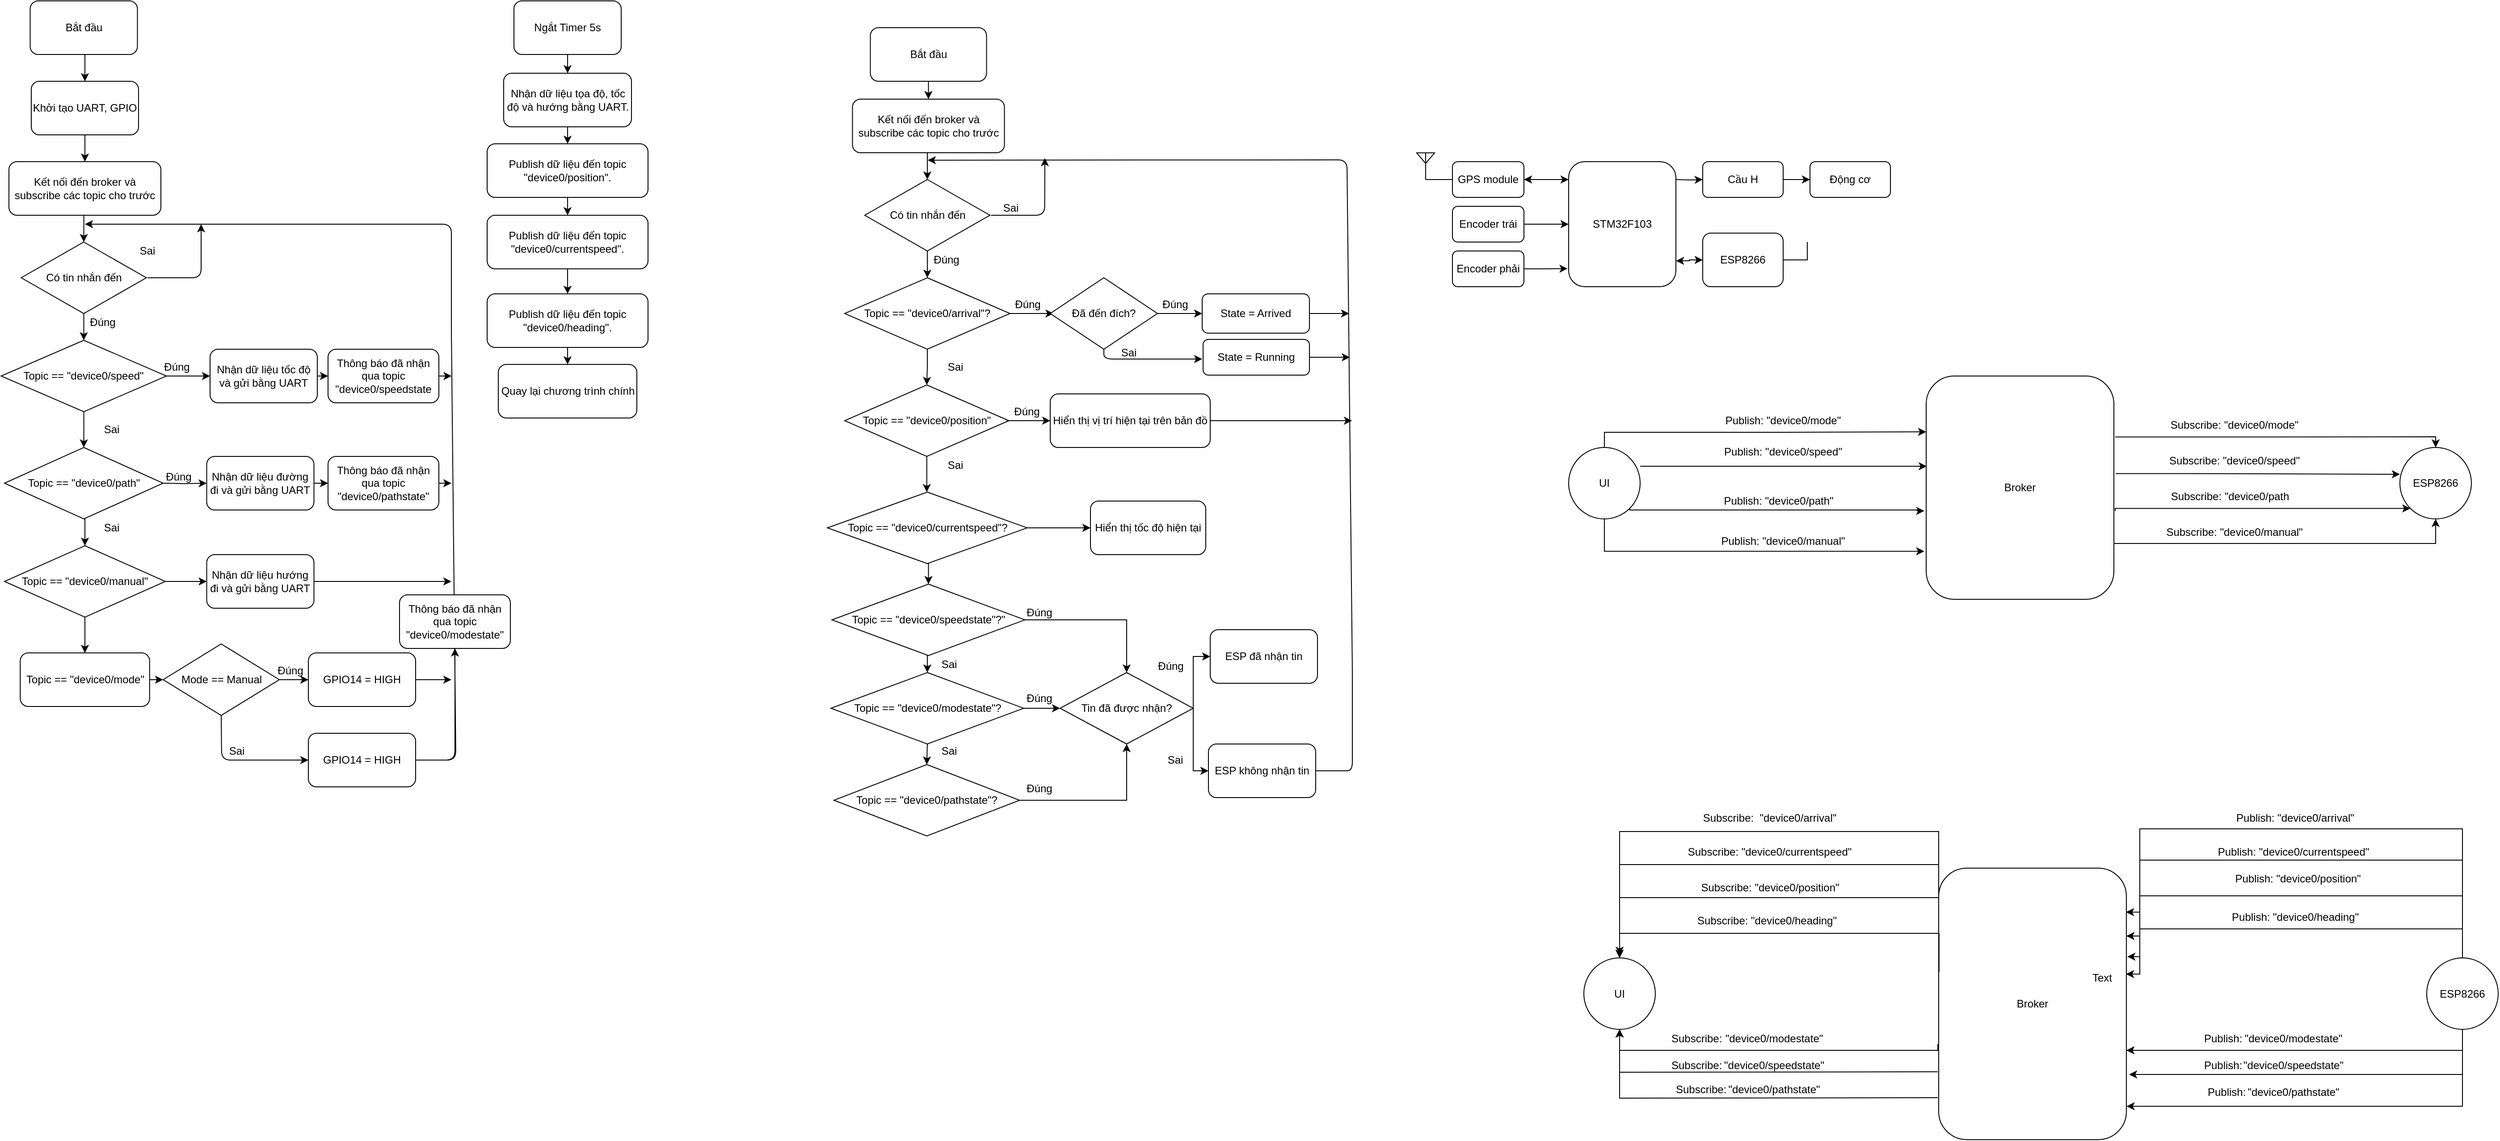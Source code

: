 <mxfile version="15.4.3" type="github">
  <diagram id="Sajdvg08WPrmbEKcwYS1" name="Page-1">
    <mxGraphModel dx="831" dy="457" grid="0" gridSize="10" guides="1" tooltips="1" connect="1" arrows="1" fold="1" page="1" pageScale="1" pageWidth="3300" pageHeight="4681" math="0" shadow="0">
      <root>
        <mxCell id="0" />
        <mxCell id="1" parent="0" />
        <mxCell id="rjviYHl-hmXQyp39427c-16" style="edgeStyle=orthogonalEdgeStyle;rounded=0;orthogonalLoop=1;jettySize=auto;html=1;exitX=0.5;exitY=1;exitDx=0;exitDy=0;entryX=0.5;entryY=0;entryDx=0;entryDy=0;" parent="1" source="rjviYHl-hmXQyp39427c-1" target="rjviYHl-hmXQyp39427c-3" edge="1">
          <mxGeometry relative="1" as="geometry" />
        </mxCell>
        <mxCell id="rjviYHl-hmXQyp39427c-1" value="Bắt đầu" style="rounded=1;whiteSpace=wrap;html=1;" parent="1" vertex="1">
          <mxGeometry x="88.75" y="120" width="120" height="60" as="geometry" />
        </mxCell>
        <mxCell id="rjviYHl-hmXQyp39427c-18" style="edgeStyle=orthogonalEdgeStyle;rounded=0;orthogonalLoop=1;jettySize=auto;html=1;exitX=0.5;exitY=1;exitDx=0;exitDy=0;entryX=0.5;entryY=0;entryDx=0;entryDy=0;" parent="1" source="rjviYHl-hmXQyp39427c-2" target="rjviYHl-hmXQyp39427c-5" edge="1">
          <mxGeometry relative="1" as="geometry" />
        </mxCell>
        <mxCell id="rjviYHl-hmXQyp39427c-2" value="Kết nối đến broker và subscribe các topic cho trước" style="rounded=1;whiteSpace=wrap;html=1;" parent="1" vertex="1">
          <mxGeometry x="65" y="300" width="170" height="60" as="geometry" />
        </mxCell>
        <mxCell id="rjviYHl-hmXQyp39427c-17" style="edgeStyle=orthogonalEdgeStyle;rounded=0;orthogonalLoop=1;jettySize=auto;html=1;exitX=0.5;exitY=1;exitDx=0;exitDy=0;entryX=0.5;entryY=0;entryDx=0;entryDy=0;" parent="1" source="rjviYHl-hmXQyp39427c-3" target="rjviYHl-hmXQyp39427c-2" edge="1">
          <mxGeometry relative="1" as="geometry" />
        </mxCell>
        <mxCell id="rjviYHl-hmXQyp39427c-3" value="Khởi tạo UART, GPIO" style="rounded=1;whiteSpace=wrap;html=1;" parent="1" vertex="1">
          <mxGeometry x="90" y="210" width="120" height="60" as="geometry" />
        </mxCell>
        <mxCell id="rjviYHl-hmXQyp39427c-30" style="edgeStyle=orthogonalEdgeStyle;rounded=0;orthogonalLoop=1;jettySize=auto;html=1;exitX=0.5;exitY=1;exitDx=0;exitDy=0;entryX=0.5;entryY=0;entryDx=0;entryDy=0;" parent="1" source="rjviYHl-hmXQyp39427c-5" target="rjviYHl-hmXQyp39427c-11" edge="1">
          <mxGeometry relative="1" as="geometry" />
        </mxCell>
        <mxCell id="rjviYHl-hmXQyp39427c-5" value="Có tin nhắn đến" style="rhombus;whiteSpace=wrap;html=1;" parent="1" vertex="1">
          <mxGeometry x="78.75" y="390" width="140" height="80" as="geometry" />
        </mxCell>
        <mxCell id="rjviYHl-hmXQyp39427c-47" style="edgeStyle=orthogonalEdgeStyle;rounded=0;orthogonalLoop=1;jettySize=auto;html=1;exitX=0.5;exitY=1;exitDx=0;exitDy=0;entryX=0.5;entryY=0;entryDx=0;entryDy=0;" parent="1" source="rjviYHl-hmXQyp39427c-7" target="rjviYHl-hmXQyp39427c-46" edge="1">
          <mxGeometry relative="1" as="geometry" />
        </mxCell>
        <mxCell id="rjviYHl-hmXQyp39427c-7" value="Topic == &quot;device0/path&quot;" style="rhombus;whiteSpace=wrap;html=1;" parent="1" vertex="1">
          <mxGeometry x="60" y="620" width="177.5" height="80" as="geometry" />
        </mxCell>
        <mxCell id="rjviYHl-hmXQyp39427c-15" style="edgeStyle=orthogonalEdgeStyle;rounded=0;orthogonalLoop=1;jettySize=auto;html=1;exitX=0.5;exitY=1;exitDx=0;exitDy=0;entryX=0.5;entryY=0;entryDx=0;entryDy=0;" parent="1" source="rjviYHl-hmXQyp39427c-11" target="rjviYHl-hmXQyp39427c-7" edge="1">
          <mxGeometry relative="1" as="geometry" />
        </mxCell>
        <mxCell id="rjviYHl-hmXQyp39427c-33" style="edgeStyle=orthogonalEdgeStyle;rounded=0;orthogonalLoop=1;jettySize=auto;html=1;exitX=1;exitY=0.5;exitDx=0;exitDy=0;entryX=0;entryY=0.5;entryDx=0;entryDy=0;" parent="1" source="rjviYHl-hmXQyp39427c-11" target="rjviYHl-hmXQyp39427c-28" edge="1">
          <mxGeometry relative="1" as="geometry" />
        </mxCell>
        <mxCell id="rjviYHl-hmXQyp39427c-11" value="Topic == &quot;device0/speed&quot;" style="rhombus;whiteSpace=wrap;html=1;" parent="1" vertex="1">
          <mxGeometry x="56.25" y="500" width="185" height="80" as="geometry" />
        </mxCell>
        <mxCell id="rjviYHl-hmXQyp39427c-22" value="Đúng" style="text;html=1;strokeColor=none;fillColor=none;align=center;verticalAlign=middle;whiteSpace=wrap;rounded=0;" parent="1" vertex="1">
          <mxGeometry x="150" y="470" width="40" height="20" as="geometry" />
        </mxCell>
        <mxCell id="rjviYHl-hmXQyp39427c-23" value="Sai" style="text;html=1;strokeColor=none;fillColor=none;align=center;verticalAlign=middle;whiteSpace=wrap;rounded=0;" parent="1" vertex="1">
          <mxGeometry x="160" y="700" width="40" height="20" as="geometry" />
        </mxCell>
        <mxCell id="rjviYHl-hmXQyp39427c-24" value="Sai" style="text;html=1;strokeColor=none;fillColor=none;align=center;verticalAlign=middle;whiteSpace=wrap;rounded=0;" parent="1" vertex="1">
          <mxGeometry x="160" y="590" width="40" height="20" as="geometry" />
        </mxCell>
        <mxCell id="rjviYHl-hmXQyp39427c-27" value="Sai" style="text;html=1;strokeColor=none;fillColor=none;align=center;verticalAlign=middle;whiteSpace=wrap;rounded=0;" parent="1" vertex="1">
          <mxGeometry x="200" y="390" width="40" height="20" as="geometry" />
        </mxCell>
        <mxCell id="_Cis2M8GKppwRGDB1JPg-134" style="edgeStyle=orthogonalEdgeStyle;rounded=0;orthogonalLoop=1;jettySize=auto;html=1;exitX=1;exitY=0.5;exitDx=0;exitDy=0;" edge="1" parent="1" source="rjviYHl-hmXQyp39427c-28" target="_Cis2M8GKppwRGDB1JPg-132">
          <mxGeometry relative="1" as="geometry" />
        </mxCell>
        <mxCell id="rjviYHl-hmXQyp39427c-28" value="Nhận dữ liệu tốc độ và gửi bằng UART" style="rounded=1;whiteSpace=wrap;html=1;" parent="1" vertex="1">
          <mxGeometry x="290" y="510" width="120" height="60" as="geometry" />
        </mxCell>
        <mxCell id="rjviYHl-hmXQyp39427c-35" style="edgeStyle=orthogonalEdgeStyle;rounded=0;orthogonalLoop=1;jettySize=auto;html=1;exitX=1;exitY=0.5;exitDx=0;exitDy=0;entryX=0;entryY=0.5;entryDx=0;entryDy=0;" parent="1" target="rjviYHl-hmXQyp39427c-36" edge="1">
          <mxGeometry relative="1" as="geometry">
            <mxPoint x="237.5" y="660" as="sourcePoint" />
          </mxGeometry>
        </mxCell>
        <mxCell id="rjviYHl-hmXQyp39427c-45" style="edgeStyle=orthogonalEdgeStyle;rounded=0;orthogonalLoop=1;jettySize=auto;html=1;exitX=1;exitY=0.5;exitDx=0;exitDy=0;" parent="1" source="rjviYHl-hmXQyp39427c-36" edge="1">
          <mxGeometry relative="1" as="geometry">
            <mxPoint x="560" y="660" as="targetPoint" />
          </mxGeometry>
        </mxCell>
        <mxCell id="_Cis2M8GKppwRGDB1JPg-138" value="" style="edgeStyle=orthogonalEdgeStyle;rounded=0;orthogonalLoop=1;jettySize=auto;html=1;" edge="1" parent="1" source="rjviYHl-hmXQyp39427c-36" target="_Cis2M8GKppwRGDB1JPg-136">
          <mxGeometry relative="1" as="geometry" />
        </mxCell>
        <mxCell id="rjviYHl-hmXQyp39427c-36" value="Nhận dữ liệu đường đi và gửi bằng UART" style="rounded=1;whiteSpace=wrap;html=1;" parent="1" vertex="1">
          <mxGeometry x="286.25" y="630" width="120" height="60" as="geometry" />
        </mxCell>
        <mxCell id="rjviYHl-hmXQyp39427c-52" style="edgeStyle=orthogonalEdgeStyle;rounded=0;orthogonalLoop=1;jettySize=auto;html=1;exitX=1;exitY=0.5;exitDx=0;exitDy=0;entryX=0;entryY=0.5;entryDx=0;entryDy=0;" parent="1" source="rjviYHl-hmXQyp39427c-46" target="rjviYHl-hmXQyp39427c-51" edge="1">
          <mxGeometry relative="1" as="geometry" />
        </mxCell>
        <mxCell id="rjviYHl-hmXQyp39427c-55" style="edgeStyle=orthogonalEdgeStyle;rounded=0;orthogonalLoop=1;jettySize=auto;html=1;exitX=0.5;exitY=1;exitDx=0;exitDy=0;entryX=0.5;entryY=0;entryDx=0;entryDy=0;" parent="1" source="rjviYHl-hmXQyp39427c-46" target="rjviYHl-hmXQyp39427c-54" edge="1">
          <mxGeometry relative="1" as="geometry" />
        </mxCell>
        <mxCell id="rjviYHl-hmXQyp39427c-46" value="&lt;span style=&quot;font-family: &amp;#34;helvetica&amp;#34;&quot;&gt;Topic == &quot;device0/manual&quot;&lt;/span&gt;" style="rhombus;whiteSpace=wrap;html=1;" parent="1" vertex="1">
          <mxGeometry x="60" y="730" width="180" height="80" as="geometry" />
        </mxCell>
        <mxCell id="rjviYHl-hmXQyp39427c-53" style="edgeStyle=orthogonalEdgeStyle;rounded=0;orthogonalLoop=1;jettySize=auto;html=1;exitX=1;exitY=0.5;exitDx=0;exitDy=0;" parent="1" source="rjviYHl-hmXQyp39427c-51" edge="1">
          <mxGeometry relative="1" as="geometry">
            <mxPoint x="560" y="770" as="targetPoint" />
          </mxGeometry>
        </mxCell>
        <mxCell id="rjviYHl-hmXQyp39427c-51" value="Nhận dữ liệu hướng đi và gửi bằng UART" style="rounded=1;whiteSpace=wrap;html=1;" parent="1" vertex="1">
          <mxGeometry x="286.25" y="740" width="120" height="60" as="geometry" />
        </mxCell>
        <mxCell id="rjviYHl-hmXQyp39427c-57" style="edgeStyle=orthogonalEdgeStyle;rounded=0;orthogonalLoop=1;jettySize=auto;html=1;exitX=1;exitY=0.5;exitDx=0;exitDy=0;entryX=0;entryY=0.5;entryDx=0;entryDy=0;" parent="1" source="rjviYHl-hmXQyp39427c-54" target="rjviYHl-hmXQyp39427c-56" edge="1">
          <mxGeometry relative="1" as="geometry" />
        </mxCell>
        <mxCell id="rjviYHl-hmXQyp39427c-54" value="Topic == &quot;device0/mode&quot;" style="rounded=1;whiteSpace=wrap;html=1;" parent="1" vertex="1">
          <mxGeometry x="77.63" y="850" width="144.75" height="60" as="geometry" />
        </mxCell>
        <mxCell id="rjviYHl-hmXQyp39427c-60" style="edgeStyle=orthogonalEdgeStyle;rounded=0;orthogonalLoop=1;jettySize=auto;html=1;exitX=1;exitY=0.5;exitDx=0;exitDy=0;entryX=0;entryY=0.5;entryDx=0;entryDy=0;" parent="1" source="rjviYHl-hmXQyp39427c-56" target="rjviYHl-hmXQyp39427c-58" edge="1">
          <mxGeometry relative="1" as="geometry" />
        </mxCell>
        <mxCell id="rjviYHl-hmXQyp39427c-56" value="Mode == Manual" style="rhombus;whiteSpace=wrap;html=1;" parent="1" vertex="1">
          <mxGeometry x="237.5" y="840" width="130" height="80" as="geometry" />
        </mxCell>
        <mxCell id="rjviYHl-hmXQyp39427c-58" value="GPIO14 = HIGH" style="rounded=1;whiteSpace=wrap;html=1;" parent="1" vertex="1">
          <mxGeometry x="400" y="850" width="120" height="60" as="geometry" />
        </mxCell>
        <mxCell id="rjviYHl-hmXQyp39427c-59" value="GPIO14 = HIGH" style="rounded=1;whiteSpace=wrap;html=1;" parent="1" vertex="1">
          <mxGeometry x="400" y="940" width="120" height="60" as="geometry" />
        </mxCell>
        <mxCell id="rjviYHl-hmXQyp39427c-62" value="" style="endArrow=classic;html=1;exitX=0.5;exitY=1;exitDx=0;exitDy=0;entryX=0;entryY=0.5;entryDx=0;entryDy=0;" parent="1" source="rjviYHl-hmXQyp39427c-56" target="rjviYHl-hmXQyp39427c-59" edge="1">
          <mxGeometry width="50" height="50" relative="1" as="geometry">
            <mxPoint x="390" y="950" as="sourcePoint" />
            <mxPoint x="450" y="740" as="targetPoint" />
            <Array as="points">
              <mxPoint x="303" y="970" />
            </Array>
          </mxGeometry>
        </mxCell>
        <mxCell id="rjviYHl-hmXQyp39427c-64" value="" style="endArrow=classic;html=1;exitX=1;exitY=0.5;exitDx=0;exitDy=0;" parent="1" source="rjviYHl-hmXQyp39427c-59" edge="1">
          <mxGeometry width="50" height="50" relative="1" as="geometry">
            <mxPoint x="460" y="680" as="sourcePoint" />
            <mxPoint x="150" y="370" as="targetPoint" />
            <Array as="points">
              <mxPoint x="565" y="970" />
              <mxPoint x="560" y="490" />
              <mxPoint x="560" y="450" />
              <mxPoint x="560" y="370" />
              <mxPoint x="260" y="370" />
            </Array>
          </mxGeometry>
        </mxCell>
        <mxCell id="rjviYHl-hmXQyp39427c-65" value="" style="endArrow=classic;html=1;exitX=1;exitY=0.5;exitDx=0;exitDy=0;" parent="1" source="rjviYHl-hmXQyp39427c-58" edge="1">
          <mxGeometry width="50" height="50" relative="1" as="geometry">
            <mxPoint x="500" y="710" as="sourcePoint" />
            <mxPoint x="560" y="880" as="targetPoint" />
          </mxGeometry>
        </mxCell>
        <mxCell id="rjviYHl-hmXQyp39427c-73" style="edgeStyle=orthogonalEdgeStyle;rounded=0;orthogonalLoop=1;jettySize=auto;html=1;exitX=0.5;exitY=1;exitDx=0;exitDy=0;entryX=0.5;entryY=0;entryDx=0;entryDy=0;" parent="1" source="rjviYHl-hmXQyp39427c-67" target="rjviYHl-hmXQyp39427c-68" edge="1">
          <mxGeometry relative="1" as="geometry" />
        </mxCell>
        <mxCell id="rjviYHl-hmXQyp39427c-67" value="Ngắt Timer 5s" style="rounded=1;whiteSpace=wrap;html=1;" parent="1" vertex="1">
          <mxGeometry x="630" y="120" width="120" height="60" as="geometry" />
        </mxCell>
        <mxCell id="rjviYHl-hmXQyp39427c-74" style="edgeStyle=orthogonalEdgeStyle;rounded=0;orthogonalLoop=1;jettySize=auto;html=1;exitX=0.5;exitY=1;exitDx=0;exitDy=0;entryX=0.5;entryY=0;entryDx=0;entryDy=0;" parent="1" source="rjviYHl-hmXQyp39427c-68" target="rjviYHl-hmXQyp39427c-69" edge="1">
          <mxGeometry relative="1" as="geometry" />
        </mxCell>
        <mxCell id="rjviYHl-hmXQyp39427c-68" value="Nhận dữ liệu tọa độ, tốc độ và hướng bằng UART." style="rounded=1;whiteSpace=wrap;html=1;" parent="1" vertex="1">
          <mxGeometry x="618.5" y="201" width="143" height="60" as="geometry" />
        </mxCell>
        <mxCell id="rjviYHl-hmXQyp39427c-75" style="edgeStyle=orthogonalEdgeStyle;rounded=0;orthogonalLoop=1;jettySize=auto;html=1;exitX=0.5;exitY=1;exitDx=0;exitDy=0;entryX=0.5;entryY=0;entryDx=0;entryDy=0;" parent="1" source="rjviYHl-hmXQyp39427c-69" target="rjviYHl-hmXQyp39427c-70" edge="1">
          <mxGeometry relative="1" as="geometry" />
        </mxCell>
        <mxCell id="rjviYHl-hmXQyp39427c-69" value="Publish dữ liệu đến topic &quot;device0/position&quot;." style="rounded=1;whiteSpace=wrap;html=1;" parent="1" vertex="1">
          <mxGeometry x="600" y="280" width="180" height="60" as="geometry" />
        </mxCell>
        <mxCell id="_Cis2M8GKppwRGDB1JPg-144" style="edgeStyle=orthogonalEdgeStyle;rounded=0;orthogonalLoop=1;jettySize=auto;html=1;exitX=0.5;exitY=1;exitDx=0;exitDy=0;entryX=0.5;entryY=0;entryDx=0;entryDy=0;" edge="1" parent="1" source="rjviYHl-hmXQyp39427c-70" target="_Cis2M8GKppwRGDB1JPg-143">
          <mxGeometry relative="1" as="geometry" />
        </mxCell>
        <mxCell id="rjviYHl-hmXQyp39427c-70" value="Publish dữ liệu đến topic &quot;device0/currentspeed&quot;." style="rounded=1;whiteSpace=wrap;html=1;" parent="1" vertex="1">
          <mxGeometry x="600" y="360" width="180" height="60" as="geometry" />
        </mxCell>
        <mxCell id="rjviYHl-hmXQyp39427c-76" value="" style="endArrow=classic;html=1;" parent="1" edge="1">
          <mxGeometry width="50" height="50" relative="1" as="geometry">
            <mxPoint x="220" y="430" as="sourcePoint" />
            <mxPoint x="280" y="370" as="targetPoint" />
            <Array as="points">
              <mxPoint x="280" y="430" />
            </Array>
          </mxGeometry>
        </mxCell>
        <mxCell id="rjviYHl-hmXQyp39427c-114" style="edgeStyle=orthogonalEdgeStyle;rounded=0;orthogonalLoop=1;jettySize=auto;html=1;exitX=0.5;exitY=1;exitDx=0;exitDy=0;entryX=0.5;entryY=0;entryDx=0;entryDy=0;" parent="1" source="rjviYHl-hmXQyp39427c-78" target="rjviYHl-hmXQyp39427c-80" edge="1">
          <mxGeometry relative="1" as="geometry" />
        </mxCell>
        <mxCell id="rjviYHl-hmXQyp39427c-78" value="Bắt đầu" style="rounded=1;whiteSpace=wrap;html=1;" parent="1" vertex="1">
          <mxGeometry x="1028.75" y="150" width="130" height="60" as="geometry" />
        </mxCell>
        <mxCell id="rjviYHl-hmXQyp39427c-79" style="edgeStyle=orthogonalEdgeStyle;rounded=0;orthogonalLoop=1;jettySize=auto;html=1;exitX=0.5;exitY=1;exitDx=0;exitDy=0;entryX=0.5;entryY=0;entryDx=0;entryDy=0;" parent="1" source="rjviYHl-hmXQyp39427c-80" target="rjviYHl-hmXQyp39427c-84" edge="1">
          <mxGeometry relative="1" as="geometry" />
        </mxCell>
        <mxCell id="rjviYHl-hmXQyp39427c-80" value="Kết nối đến broker và subscribe các topic cho trước" style="rounded=1;whiteSpace=wrap;html=1;" parent="1" vertex="1">
          <mxGeometry x="1008.75" y="230" width="170" height="60" as="geometry" />
        </mxCell>
        <mxCell id="rjviYHl-hmXQyp39427c-83" style="edgeStyle=orthogonalEdgeStyle;rounded=0;orthogonalLoop=1;jettySize=auto;html=1;exitX=0.5;exitY=1;exitDx=0;exitDy=0;entryX=0.5;entryY=0;entryDx=0;entryDy=0;" parent="1" source="rjviYHl-hmXQyp39427c-84" target="rjviYHl-hmXQyp39427c-89" edge="1">
          <mxGeometry relative="1" as="geometry" />
        </mxCell>
        <mxCell id="rjviYHl-hmXQyp39427c-84" value="Có tin nhắn đến" style="rhombus;whiteSpace=wrap;html=1;" parent="1" vertex="1">
          <mxGeometry x="1022.5" y="320" width="140" height="80" as="geometry" />
        </mxCell>
        <mxCell id="rjviYHl-hmXQyp39427c-85" style="edgeStyle=orthogonalEdgeStyle;rounded=0;orthogonalLoop=1;jettySize=auto;html=1;exitX=0.5;exitY=1;exitDx=0;exitDy=0;entryX=0.5;entryY=0;entryDx=0;entryDy=0;" parent="1" source="rjviYHl-hmXQyp39427c-86" edge="1">
          <mxGeometry relative="1" as="geometry">
            <mxPoint x="1091.875" y="670" as="targetPoint" />
          </mxGeometry>
        </mxCell>
        <mxCell id="rjviYHl-hmXQyp39427c-86" value="Topic == &quot;device0/position&quot;" style="rhombus;whiteSpace=wrap;html=1;" parent="1" vertex="1">
          <mxGeometry x="1000" y="550" width="183.75" height="80" as="geometry" />
        </mxCell>
        <mxCell id="rjviYHl-hmXQyp39427c-87" style="edgeStyle=orthogonalEdgeStyle;rounded=0;orthogonalLoop=1;jettySize=auto;html=1;exitX=0.5;exitY=1;exitDx=0;exitDy=0;entryX=0.5;entryY=0;entryDx=0;entryDy=0;" parent="1" source="rjviYHl-hmXQyp39427c-89" target="rjviYHl-hmXQyp39427c-86" edge="1">
          <mxGeometry relative="1" as="geometry" />
        </mxCell>
        <mxCell id="rjviYHl-hmXQyp39427c-88" style="edgeStyle=orthogonalEdgeStyle;rounded=0;orthogonalLoop=1;jettySize=auto;html=1;exitX=1;exitY=0.5;exitDx=0;exitDy=0;entryX=0;entryY=0.5;entryDx=0;entryDy=0;" parent="1" source="rjviYHl-hmXQyp39427c-89" edge="1">
          <mxGeometry relative="1" as="geometry">
            <mxPoint x="1233.75" y="470" as="targetPoint" />
          </mxGeometry>
        </mxCell>
        <mxCell id="rjviYHl-hmXQyp39427c-89" value="Topic == &quot;device0/arrival&quot;?" style="rhombus;whiteSpace=wrap;html=1;" parent="1" vertex="1">
          <mxGeometry x="1000" y="430" width="185" height="80" as="geometry" />
        </mxCell>
        <mxCell id="rjviYHl-hmXQyp39427c-90" value="Đúng" style="text;html=1;strokeColor=none;fillColor=none;align=center;verticalAlign=middle;whiteSpace=wrap;rounded=0;" parent="1" vertex="1">
          <mxGeometry x="1093.75" y="400" width="40" height="20" as="geometry" />
        </mxCell>
        <mxCell id="rjviYHl-hmXQyp39427c-91" value="Sai" style="text;html=1;strokeColor=none;fillColor=none;align=center;verticalAlign=middle;whiteSpace=wrap;rounded=0;" parent="1" vertex="1">
          <mxGeometry x="1103.75" y="630" width="40" height="20" as="geometry" />
        </mxCell>
        <mxCell id="rjviYHl-hmXQyp39427c-92" value="Sai" style="text;html=1;strokeColor=none;fillColor=none;align=center;verticalAlign=middle;whiteSpace=wrap;rounded=0;" parent="1" vertex="1">
          <mxGeometry x="1103.75" y="520" width="40" height="20" as="geometry" />
        </mxCell>
        <mxCell id="rjviYHl-hmXQyp39427c-93" value="Sai" style="text;html=1;strokeColor=none;fillColor=none;align=center;verticalAlign=middle;whiteSpace=wrap;rounded=0;" parent="1" vertex="1">
          <mxGeometry x="1166" y="342" width="40" height="20" as="geometry" />
        </mxCell>
        <mxCell id="rjviYHl-hmXQyp39427c-94" style="edgeStyle=orthogonalEdgeStyle;rounded=0;orthogonalLoop=1;jettySize=auto;html=1;exitX=1;exitY=0.5;exitDx=0;exitDy=0;" parent="1" edge="1">
          <mxGeometry relative="1" as="geometry">
            <mxPoint x="1400" y="470" as="targetPoint" />
            <mxPoint x="1350" y="470" as="sourcePoint" />
          </mxGeometry>
        </mxCell>
        <mxCell id="rjviYHl-hmXQyp39427c-96" style="edgeStyle=orthogonalEdgeStyle;rounded=0;orthogonalLoop=1;jettySize=auto;html=1;exitX=1;exitY=0.5;exitDx=0;exitDy=0;entryX=0;entryY=0.5;entryDx=0;entryDy=0;" parent="1" edge="1">
          <mxGeometry relative="1" as="geometry">
            <mxPoint x="1181.25" y="590" as="sourcePoint" />
            <mxPoint x="1230" y="590" as="targetPoint" />
          </mxGeometry>
        </mxCell>
        <mxCell id="rjviYHl-hmXQyp39427c-99" style="edgeStyle=orthogonalEdgeStyle;rounded=0;orthogonalLoop=1;jettySize=auto;html=1;exitX=1;exitY=0.5;exitDx=0;exitDy=0;entryX=0;entryY=0.5;entryDx=0;entryDy=0;" parent="1" target="rjviYHl-hmXQyp39427c-103" edge="1" source="_Cis2M8GKppwRGDB1JPg-148">
          <mxGeometry relative="1" as="geometry">
            <mxPoint x="1183.75" y="700" as="sourcePoint" />
          </mxGeometry>
        </mxCell>
        <mxCell id="rjviYHl-hmXQyp39427c-103" value="Hiển thị tốc độ hiện tại" style="rounded=1;whiteSpace=wrap;html=1;" parent="1" vertex="1">
          <mxGeometry x="1275" y="680" width="129" height="60" as="geometry" />
        </mxCell>
        <mxCell id="rjviYHl-hmXQyp39427c-113" value="" style="endArrow=classic;html=1;" parent="1" edge="1">
          <mxGeometry width="50" height="50" relative="1" as="geometry">
            <mxPoint x="1163.75" y="360" as="sourcePoint" />
            <mxPoint x="1224" y="296" as="targetPoint" />
            <Array as="points">
              <mxPoint x="1223.75" y="360" />
            </Array>
          </mxGeometry>
        </mxCell>
        <mxCell id="rjviYHl-hmXQyp39427c-116" value="Đúng" style="text;html=1;strokeColor=none;fillColor=none;align=center;verticalAlign=middle;whiteSpace=wrap;rounded=0;" parent="1" vertex="1">
          <mxGeometry x="1185" y="450" width="40" height="20" as="geometry" />
        </mxCell>
        <mxCell id="rjviYHl-hmXQyp39427c-118" value="Đúng" style="text;html=1;strokeColor=none;fillColor=none;align=center;verticalAlign=middle;whiteSpace=wrap;rounded=0;" parent="1" vertex="1">
          <mxGeometry x="1183.75" y="570" width="40" height="20" as="geometry" />
        </mxCell>
        <mxCell id="rjviYHl-hmXQyp39427c-119" value="Đã đến đích?" style="rhombus;whiteSpace=wrap;html=1;" parent="1" vertex="1">
          <mxGeometry x="1230" y="430" width="120" height="80" as="geometry" />
        </mxCell>
        <mxCell id="rjviYHl-hmXQyp39427c-120" value="Đúng" style="text;html=1;strokeColor=none;fillColor=none;align=center;verticalAlign=middle;whiteSpace=wrap;rounded=0;" parent="1" vertex="1">
          <mxGeometry x="1350" y="450" width="40" height="20" as="geometry" />
        </mxCell>
        <mxCell id="rjviYHl-hmXQyp39427c-121" value="Sai" style="text;html=1;strokeColor=none;fillColor=none;align=center;verticalAlign=middle;whiteSpace=wrap;rounded=0;" parent="1" vertex="1">
          <mxGeometry x="1298" y="504" width="40" height="20" as="geometry" />
        </mxCell>
        <mxCell id="rjviYHl-hmXQyp39427c-122" value="" style="endArrow=classic;html=1;exitX=0.5;exitY=1;exitDx=0;exitDy=0;" parent="1" source="rjviYHl-hmXQyp39427c-119" edge="1">
          <mxGeometry width="50" height="50" relative="1" as="geometry">
            <mxPoint x="1330" y="570" as="sourcePoint" />
            <mxPoint x="1400" y="521" as="targetPoint" />
            <Array as="points">
              <mxPoint x="1290" y="521" />
            </Array>
          </mxGeometry>
        </mxCell>
        <mxCell id="_Cis2M8GKppwRGDB1JPg-88" style="edgeStyle=orthogonalEdgeStyle;rounded=0;orthogonalLoop=1;jettySize=auto;html=1;exitX=1;exitY=0.5;exitDx=0;exitDy=0;" edge="1" parent="1" source="rjviYHl-hmXQyp39427c-123">
          <mxGeometry relative="1" as="geometry">
            <mxPoint x="1564.4" y="470" as="targetPoint" />
          </mxGeometry>
        </mxCell>
        <mxCell id="rjviYHl-hmXQyp39427c-123" value="State = Arrived" style="rounded=1;whiteSpace=wrap;html=1;" parent="1" vertex="1">
          <mxGeometry x="1400" y="448" width="120" height="44" as="geometry" />
        </mxCell>
        <mxCell id="_Cis2M8GKppwRGDB1JPg-89" style="edgeStyle=orthogonalEdgeStyle;rounded=0;orthogonalLoop=1;jettySize=auto;html=1;exitX=1;exitY=0.5;exitDx=0;exitDy=0;" edge="1" parent="1" source="rjviYHl-hmXQyp39427c-124">
          <mxGeometry relative="1" as="geometry">
            <mxPoint x="1565.2" y="519" as="targetPoint" />
          </mxGeometry>
        </mxCell>
        <mxCell id="rjviYHl-hmXQyp39427c-124" value="State = Running" style="rounded=1;whiteSpace=wrap;html=1;" parent="1" vertex="1">
          <mxGeometry x="1401" y="499" width="119" height="40" as="geometry" />
        </mxCell>
        <mxCell id="_Cis2M8GKppwRGDB1JPg-1" value="STM32F103" style="rounded=1;whiteSpace=wrap;html=1;" vertex="1" parent="1">
          <mxGeometry x="1810" y="300" width="120" height="140" as="geometry" />
        </mxCell>
        <mxCell id="_Cis2M8GKppwRGDB1JPg-10" style="edgeStyle=orthogonalEdgeStyle;rounded=0;orthogonalLoop=1;jettySize=auto;html=1;exitX=1;exitY=0.5;exitDx=0;exitDy=0;entryX=-0.01;entryY=0.855;entryDx=0;entryDy=0;entryPerimeter=0;" edge="1" parent="1" source="_Cis2M8GKppwRGDB1JPg-2" target="_Cis2M8GKppwRGDB1JPg-1">
          <mxGeometry relative="1" as="geometry" />
        </mxCell>
        <mxCell id="_Cis2M8GKppwRGDB1JPg-2" value="Encoder phải" style="rounded=1;whiteSpace=wrap;html=1;" vertex="1" parent="1">
          <mxGeometry x="1680" y="400" width="80" height="40" as="geometry" />
        </mxCell>
        <mxCell id="_Cis2M8GKppwRGDB1JPg-3" value="ESP8266" style="rounded=1;whiteSpace=wrap;html=1;" vertex="1" parent="1">
          <mxGeometry x="1960" y="380" width="90" height="60" as="geometry" />
        </mxCell>
        <mxCell id="_Cis2M8GKppwRGDB1JPg-9" style="edgeStyle=orthogonalEdgeStyle;rounded=0;orthogonalLoop=1;jettySize=auto;html=1;exitX=1;exitY=0.5;exitDx=0;exitDy=0;" edge="1" parent="1" source="_Cis2M8GKppwRGDB1JPg-4" target="_Cis2M8GKppwRGDB1JPg-1">
          <mxGeometry relative="1" as="geometry" />
        </mxCell>
        <mxCell id="_Cis2M8GKppwRGDB1JPg-4" value="Encoder trái" style="rounded=1;whiteSpace=wrap;html=1;" vertex="1" parent="1">
          <mxGeometry x="1680" y="350" width="80" height="40" as="geometry" />
        </mxCell>
        <mxCell id="_Cis2M8GKppwRGDB1JPg-14" style="edgeStyle=orthogonalEdgeStyle;rounded=0;orthogonalLoop=1;jettySize=auto;html=1;exitX=1;exitY=0.5;exitDx=0;exitDy=0;entryX=0;entryY=0.5;entryDx=0;entryDy=0;" edge="1" parent="1" source="_Cis2M8GKppwRGDB1JPg-5" target="_Cis2M8GKppwRGDB1JPg-8">
          <mxGeometry relative="1" as="geometry" />
        </mxCell>
        <mxCell id="_Cis2M8GKppwRGDB1JPg-5" value="Cầu H" style="rounded=1;whiteSpace=wrap;html=1;" vertex="1" parent="1">
          <mxGeometry x="1960" y="300" width="90" height="40" as="geometry" />
        </mxCell>
        <mxCell id="_Cis2M8GKppwRGDB1JPg-6" value="GPS module" style="rounded=1;whiteSpace=wrap;html=1;" vertex="1" parent="1">
          <mxGeometry x="1680" y="300" width="80" height="40" as="geometry" />
        </mxCell>
        <mxCell id="_Cis2M8GKppwRGDB1JPg-8" value="Động cơ" style="rounded=1;whiteSpace=wrap;html=1;" vertex="1" parent="1">
          <mxGeometry x="2080" y="300" width="90" height="40" as="geometry" />
        </mxCell>
        <mxCell id="_Cis2M8GKppwRGDB1JPg-13" value="" style="endArrow=classic;html=1;rounded=0;edgeStyle=orthogonalEdgeStyle;entryX=0;entryY=0.5;entryDx=0;entryDy=0;" edge="1" parent="1" target="_Cis2M8GKppwRGDB1JPg-5">
          <mxGeometry width="50" height="50" relative="1" as="geometry">
            <mxPoint x="1930" y="320" as="sourcePoint" />
            <mxPoint x="1920" y="290" as="targetPoint" />
          </mxGeometry>
        </mxCell>
        <mxCell id="_Cis2M8GKppwRGDB1JPg-15" value="" style="endArrow=classic;startArrow=classic;html=1;rounded=0;edgeStyle=orthogonalEdgeStyle;entryX=0;entryY=0.5;entryDx=0;entryDy=0;exitX=1.001;exitY=0.793;exitDx=0;exitDy=0;exitPerimeter=0;" edge="1" parent="1" source="_Cis2M8GKppwRGDB1JPg-1" target="_Cis2M8GKppwRGDB1JPg-3">
          <mxGeometry width="50" height="50" relative="1" as="geometry">
            <mxPoint x="1870" y="340" as="sourcePoint" />
            <mxPoint x="1920" y="290" as="targetPoint" />
          </mxGeometry>
        </mxCell>
        <mxCell id="_Cis2M8GKppwRGDB1JPg-18" value="" style="endArrow=classic;startArrow=classic;html=1;rounded=0;edgeStyle=orthogonalEdgeStyle;exitX=1;exitY=0.5;exitDx=0;exitDy=0;" edge="1" parent="1" source="_Cis2M8GKppwRGDB1JPg-6">
          <mxGeometry width="50" height="50" relative="1" as="geometry">
            <mxPoint x="1870" y="340" as="sourcePoint" />
            <mxPoint x="1810" y="320" as="targetPoint" />
          </mxGeometry>
        </mxCell>
        <mxCell id="_Cis2M8GKppwRGDB1JPg-19" value="" style="verticalLabelPosition=bottom;shadow=0;dashed=0;align=center;html=1;verticalAlign=top;shape=mxgraph.electrical.radio.aerial_-_antenna_2;" vertex="1" parent="1">
          <mxGeometry x="1640" y="290" width="20" height="30" as="geometry" />
        </mxCell>
        <mxCell id="_Cis2M8GKppwRGDB1JPg-20" value="" style="endArrow=none;html=1;rounded=0;edgeStyle=orthogonalEdgeStyle;exitX=0.5;exitY=1;exitDx=0;exitDy=0;exitPerimeter=0;entryX=0;entryY=0.5;entryDx=0;entryDy=0;" edge="1" parent="1" source="_Cis2M8GKppwRGDB1JPg-19" target="_Cis2M8GKppwRGDB1JPg-6">
          <mxGeometry width="50" height="50" relative="1" as="geometry">
            <mxPoint x="1870" y="340" as="sourcePoint" />
            <mxPoint x="1920" y="290" as="targetPoint" />
            <Array as="points">
              <mxPoint x="1650" y="320" />
              <mxPoint x="1650" y="320" />
            </Array>
          </mxGeometry>
        </mxCell>
        <mxCell id="_Cis2M8GKppwRGDB1JPg-22" value="" style="shape=image;html=1;verticalAlign=top;verticalLabelPosition=bottom;labelBackgroundColor=#ffffff;imageAspect=0;aspect=fixed;image=https://cdn4.iconfinder.com/data/icons/music-ui-solid-24px/24/radio_signal_antenna_broadcast-2-128.png" vertex="1" parent="1">
          <mxGeometry x="2060" y="356" width="34" height="34" as="geometry" />
        </mxCell>
        <mxCell id="_Cis2M8GKppwRGDB1JPg-23" value="" style="endArrow=none;html=1;rounded=0;edgeStyle=orthogonalEdgeStyle;exitX=1;exitY=0.5;exitDx=0;exitDy=0;entryX=0.5;entryY=1;entryDx=0;entryDy=0;" edge="1" parent="1" source="_Cis2M8GKppwRGDB1JPg-3" target="_Cis2M8GKppwRGDB1JPg-22">
          <mxGeometry width="50" height="50" relative="1" as="geometry">
            <mxPoint x="1870" y="340" as="sourcePoint" />
            <mxPoint x="1920" y="290" as="targetPoint" />
            <Array as="points">
              <mxPoint x="2070" y="410" />
              <mxPoint x="2070" y="410" />
            </Array>
          </mxGeometry>
        </mxCell>
        <mxCell id="_Cis2M8GKppwRGDB1JPg-24" value="Broker" style="rounded=1;whiteSpace=wrap;html=1;" vertex="1" parent="1">
          <mxGeometry x="2210" y="540" width="210" height="250" as="geometry" />
        </mxCell>
        <mxCell id="_Cis2M8GKppwRGDB1JPg-25" value="UI" style="ellipse;whiteSpace=wrap;html=1;aspect=fixed;" vertex="1" parent="1">
          <mxGeometry x="1810" y="620" width="80" height="80" as="geometry" />
        </mxCell>
        <mxCell id="_Cis2M8GKppwRGDB1JPg-26" value="ESP8266" style="ellipse;whiteSpace=wrap;html=1;aspect=fixed;" vertex="1" parent="1">
          <mxGeometry x="2740" y="620" width="80" height="80" as="geometry" />
        </mxCell>
        <mxCell id="_Cis2M8GKppwRGDB1JPg-33" value="Publish: &quot;device0/mode&quot;" style="text;html=1;strokeColor=none;fillColor=none;align=center;verticalAlign=middle;whiteSpace=wrap;rounded=0;" vertex="1" parent="1">
          <mxGeometry x="1945" y="575" width="210" height="30" as="geometry" />
        </mxCell>
        <mxCell id="_Cis2M8GKppwRGDB1JPg-35" value="Publish: &quot;device0/speed&quot;" style="text;html=1;strokeColor=none;fillColor=none;align=center;verticalAlign=middle;whiteSpace=wrap;rounded=0;" vertex="1" parent="1">
          <mxGeometry x="1975" y="610" width="150" height="30" as="geometry" />
        </mxCell>
        <mxCell id="_Cis2M8GKppwRGDB1JPg-36" value="Publish: &quot;device0/path&quot;" style="text;html=1;strokeColor=none;fillColor=none;align=center;verticalAlign=middle;whiteSpace=wrap;rounded=0;" vertex="1" parent="1">
          <mxGeometry x="1965" y="665" width="160" height="30" as="geometry" />
        </mxCell>
        <mxCell id="_Cis2M8GKppwRGDB1JPg-37" value="Publish: &quot;device0/manual&quot;" style="text;html=1;strokeColor=none;fillColor=none;align=center;verticalAlign=middle;whiteSpace=wrap;rounded=0;" vertex="1" parent="1">
          <mxGeometry x="1970" y="710" width="160" height="30" as="geometry" />
        </mxCell>
        <mxCell id="_Cis2M8GKppwRGDB1JPg-41" value="Subscribe: &quot;device0/mode&quot;" style="text;html=1;strokeColor=none;fillColor=none;align=center;verticalAlign=middle;whiteSpace=wrap;rounded=0;" vertex="1" parent="1">
          <mxGeometry x="2475" y="580" width="160" height="30" as="geometry" />
        </mxCell>
        <mxCell id="_Cis2M8GKppwRGDB1JPg-42" value="Subscribe: &quot;device0/manual&quot;" style="text;html=1;strokeColor=none;fillColor=none;align=center;verticalAlign=middle;whiteSpace=wrap;rounded=0;" vertex="1" parent="1">
          <mxGeometry x="2450" y="700" width="210" height="30" as="geometry" />
        </mxCell>
        <mxCell id="_Cis2M8GKppwRGDB1JPg-43" value="Subscribe: &quot;device0/speed&quot;" style="text;html=1;strokeColor=none;fillColor=none;align=center;verticalAlign=middle;whiteSpace=wrap;rounded=0;" vertex="1" parent="1">
          <mxGeometry x="2450" y="620" width="210" height="30" as="geometry" />
        </mxCell>
        <mxCell id="_Cis2M8GKppwRGDB1JPg-44" value="Subscribe: &quot;device0/path" style="text;html=1;strokeColor=none;fillColor=none;align=center;verticalAlign=middle;whiteSpace=wrap;rounded=0;" vertex="1" parent="1">
          <mxGeometry x="2470" y="660" width="160" height="30" as="geometry" />
        </mxCell>
        <mxCell id="_Cis2M8GKppwRGDB1JPg-47" value="" style="endArrow=classic;html=1;rounded=0;edgeStyle=orthogonalEdgeStyle;exitX=0.5;exitY=0;exitDx=0;exitDy=0;entryX=0;entryY=0.25;entryDx=0;entryDy=0;" edge="1" parent="1" source="_Cis2M8GKppwRGDB1JPg-25" target="_Cis2M8GKppwRGDB1JPg-24">
          <mxGeometry width="50" height="50" relative="1" as="geometry">
            <mxPoint x="2090" y="630" as="sourcePoint" />
            <mxPoint x="2140" y="580" as="targetPoint" />
            <Array as="points">
              <mxPoint x="1850" y="603" />
              <mxPoint x="2050" y="603" />
            </Array>
          </mxGeometry>
        </mxCell>
        <mxCell id="_Cis2M8GKppwRGDB1JPg-48" value="" style="endArrow=classic;html=1;rounded=0;edgeStyle=orthogonalEdgeStyle;entryX=0.003;entryY=0.404;entryDx=0;entryDy=0;entryPerimeter=0;exitX=1;exitY=0.263;exitDx=0;exitDy=0;exitPerimeter=0;" edge="1" parent="1" source="_Cis2M8GKppwRGDB1JPg-25" target="_Cis2M8GKppwRGDB1JPg-24">
          <mxGeometry width="50" height="50" relative="1" as="geometry">
            <mxPoint x="2090" y="630" as="sourcePoint" />
            <mxPoint x="2140" y="580" as="targetPoint" />
            <Array as="points">
              <mxPoint x="1940" y="641" />
              <mxPoint x="1940" y="641" />
            </Array>
          </mxGeometry>
        </mxCell>
        <mxCell id="_Cis2M8GKppwRGDB1JPg-49" value="" style="endArrow=classic;html=1;rounded=0;edgeStyle=orthogonalEdgeStyle;exitX=1;exitY=1;exitDx=0;exitDy=0;entryX=-0.01;entryY=0.604;entryDx=0;entryDy=0;entryPerimeter=0;" edge="1" parent="1" source="_Cis2M8GKppwRGDB1JPg-25" target="_Cis2M8GKppwRGDB1JPg-24">
          <mxGeometry width="50" height="50" relative="1" as="geometry">
            <mxPoint x="2090" y="630" as="sourcePoint" />
            <mxPoint x="2200" y="700" as="targetPoint" />
            <Array as="points">
              <mxPoint x="1878" y="690" />
              <mxPoint x="2200" y="690" />
              <mxPoint x="2200" y="691" />
            </Array>
          </mxGeometry>
        </mxCell>
        <mxCell id="_Cis2M8GKppwRGDB1JPg-50" value="" style="endArrow=classic;html=1;rounded=0;edgeStyle=orthogonalEdgeStyle;exitX=0.5;exitY=1;exitDx=0;exitDy=0;entryX=-0.01;entryY=0.785;entryDx=0;entryDy=0;entryPerimeter=0;" edge="1" parent="1" source="_Cis2M8GKppwRGDB1JPg-25" target="_Cis2M8GKppwRGDB1JPg-24">
          <mxGeometry width="50" height="50" relative="1" as="geometry">
            <mxPoint x="2000" y="700" as="sourcePoint" />
            <mxPoint x="2050" y="650" as="targetPoint" />
          </mxGeometry>
        </mxCell>
        <mxCell id="_Cis2M8GKppwRGDB1JPg-51" value="" style="endArrow=classic;html=1;rounded=0;edgeStyle=orthogonalEdgeStyle;entryX=0.5;entryY=0;entryDx=0;entryDy=0;exitX=1.007;exitY=0.273;exitDx=0;exitDy=0;exitPerimeter=0;" edge="1" parent="1" source="_Cis2M8GKppwRGDB1JPg-24" target="_Cis2M8GKppwRGDB1JPg-26">
          <mxGeometry width="50" height="50" relative="1" as="geometry">
            <mxPoint x="2510" y="700" as="sourcePoint" />
            <mxPoint x="2560" y="650" as="targetPoint" />
            <Array as="points">
              <mxPoint x="2580" y="608" />
              <mxPoint x="2780" y="608" />
            </Array>
          </mxGeometry>
        </mxCell>
        <mxCell id="_Cis2M8GKppwRGDB1JPg-52" value="" style="endArrow=classic;html=1;rounded=0;edgeStyle=orthogonalEdgeStyle;entryX=0;entryY=0.375;entryDx=0;entryDy=0;exitX=1.009;exitY=0.437;exitDx=0;exitDy=0;exitPerimeter=0;entryPerimeter=0;" edge="1" parent="1" source="_Cis2M8GKppwRGDB1JPg-24" target="_Cis2M8GKppwRGDB1JPg-26">
          <mxGeometry width="50" height="50" relative="1" as="geometry">
            <mxPoint x="2510" y="700" as="sourcePoint" />
            <mxPoint x="2560" y="650" as="targetPoint" />
            <Array as="points">
              <mxPoint x="2510" y="649" />
              <mxPoint x="2650" y="650" />
            </Array>
          </mxGeometry>
        </mxCell>
        <mxCell id="_Cis2M8GKppwRGDB1JPg-53" value="" style="endArrow=classic;html=1;rounded=0;edgeStyle=orthogonalEdgeStyle;exitX=1.007;exitY=0.604;exitDx=0;exitDy=0;exitPerimeter=0;entryX=0;entryY=1;entryDx=0;entryDy=0;" edge="1" parent="1" source="_Cis2M8GKppwRGDB1JPg-24" target="_Cis2M8GKppwRGDB1JPg-26">
          <mxGeometry width="50" height="50" relative="1" as="geometry">
            <mxPoint x="2510" y="700" as="sourcePoint" />
            <mxPoint x="2560" y="650" as="targetPoint" />
            <Array as="points">
              <mxPoint x="2421" y="688" />
            </Array>
          </mxGeometry>
        </mxCell>
        <mxCell id="_Cis2M8GKppwRGDB1JPg-54" value="" style="endArrow=classic;html=1;rounded=0;edgeStyle=orthogonalEdgeStyle;exitX=1;exitY=0.75;exitDx=0;exitDy=0;entryX=0.5;entryY=1;entryDx=0;entryDy=0;" edge="1" parent="1" source="_Cis2M8GKppwRGDB1JPg-24" target="_Cis2M8GKppwRGDB1JPg-26">
          <mxGeometry width="50" height="50" relative="1" as="geometry">
            <mxPoint x="2510" y="740" as="sourcePoint" />
            <mxPoint x="2780" y="728" as="targetPoint" />
          </mxGeometry>
        </mxCell>
        <mxCell id="_Cis2M8GKppwRGDB1JPg-55" value="Broker" style="rounded=1;whiteSpace=wrap;html=1;" vertex="1" parent="1">
          <mxGeometry x="2224" y="1091" width="210" height="304" as="geometry" />
        </mxCell>
        <mxCell id="_Cis2M8GKppwRGDB1JPg-56" value="UI" style="ellipse;whiteSpace=wrap;html=1;aspect=fixed;" vertex="1" parent="1">
          <mxGeometry x="1827" y="1191.5" width="80" height="80" as="geometry" />
        </mxCell>
        <mxCell id="_Cis2M8GKppwRGDB1JPg-97" style="edgeStyle=orthogonalEdgeStyle;rounded=0;orthogonalLoop=1;jettySize=auto;html=1;entryX=1.005;entryY=0.326;entryDx=0;entryDy=0;entryPerimeter=0;" edge="1" parent="1" target="_Cis2M8GKppwRGDB1JPg-55">
          <mxGeometry relative="1" as="geometry">
            <mxPoint x="2810" y="1190" as="sourcePoint" />
            <mxPoint x="2518" y="1242" as="targetPoint" />
            <Array as="points">
              <mxPoint x="2810" y="1122" />
              <mxPoint x="2449" y="1122" />
              <mxPoint x="2449" y="1190" />
            </Array>
          </mxGeometry>
        </mxCell>
        <mxCell id="_Cis2M8GKppwRGDB1JPg-98" style="edgeStyle=orthogonalEdgeStyle;rounded=0;orthogonalLoop=1;jettySize=auto;html=1;exitX=0.5;exitY=0;exitDx=0;exitDy=0;entryX=0.998;entryY=0.39;entryDx=0;entryDy=0;entryPerimeter=0;" edge="1" parent="1" source="_Cis2M8GKppwRGDB1JPg-57" target="_Cis2M8GKppwRGDB1JPg-55">
          <mxGeometry relative="1" as="geometry">
            <Array as="points">
              <mxPoint x="2810" y="1159" />
              <mxPoint x="2449" y="1159" />
              <mxPoint x="2449" y="1210" />
            </Array>
          </mxGeometry>
        </mxCell>
        <mxCell id="_Cis2M8GKppwRGDB1JPg-116" style="edgeStyle=orthogonalEdgeStyle;rounded=0;orthogonalLoop=1;jettySize=auto;html=1;exitX=0.5;exitY=1;exitDx=0;exitDy=0;" edge="1" parent="1" source="_Cis2M8GKppwRGDB1JPg-57">
          <mxGeometry relative="1" as="geometry">
            <mxPoint x="2434" y="1295" as="targetPoint" />
            <Array as="points">
              <mxPoint x="2810" y="1295" />
              <mxPoint x="2434" y="1295" />
            </Array>
          </mxGeometry>
        </mxCell>
        <mxCell id="_Cis2M8GKppwRGDB1JPg-57" value="ESP8266" style="ellipse;whiteSpace=wrap;html=1;aspect=fixed;" vertex="1" parent="1">
          <mxGeometry x="2770" y="1191.5" width="80" height="80" as="geometry" />
        </mxCell>
        <mxCell id="_Cis2M8GKppwRGDB1JPg-58" value="Subscribe:&amp;nbsp; &quot;device0/arrival&quot;" style="text;html=1;strokeColor=none;fillColor=none;align=center;verticalAlign=middle;whiteSpace=wrap;rounded=0;" vertex="1" parent="1">
          <mxGeometry x="1940" y="1020" width="190" height="30" as="geometry" />
        </mxCell>
        <mxCell id="_Cis2M8GKppwRGDB1JPg-61" value="Subscribe: &quot;device0/currentspeed&quot;" style="text;html=1;strokeColor=none;fillColor=none;align=center;verticalAlign=middle;whiteSpace=wrap;rounded=0;" vertex="1" parent="1">
          <mxGeometry x="1936" y="1058" width="198" height="30" as="geometry" />
        </mxCell>
        <mxCell id="_Cis2M8GKppwRGDB1JPg-62" value="Subscribe: &quot;device0/position&quot;" style="text;html=1;strokeColor=none;fillColor=none;align=center;verticalAlign=middle;whiteSpace=wrap;rounded=0;" vertex="1" parent="1">
          <mxGeometry x="1934.5" y="1098" width="201" height="30" as="geometry" />
        </mxCell>
        <mxCell id="_Cis2M8GKppwRGDB1JPg-69" value="Publish: &quot;device0/arrival&quot;" style="text;html=1;strokeColor=none;fillColor=none;align=center;verticalAlign=middle;whiteSpace=wrap;rounded=0;" vertex="1" parent="1">
          <mxGeometry x="2549" y="1020" width="148" height="30" as="geometry" />
        </mxCell>
        <mxCell id="_Cis2M8GKppwRGDB1JPg-70" value="Publish:&amp;nbsp;&quot;device0/currentspeed&quot;" style="text;html=1;strokeColor=none;fillColor=none;align=center;verticalAlign=middle;whiteSpace=wrap;rounded=0;" vertex="1" parent="1">
          <mxGeometry x="2591" y="1058" width="60" height="30" as="geometry" />
        </mxCell>
        <mxCell id="_Cis2M8GKppwRGDB1JPg-71" value="Publish:&amp;nbsp;&quot;device0/position&quot;" style="text;html=1;strokeColor=none;fillColor=none;align=center;verticalAlign=middle;whiteSpace=wrap;rounded=0;" vertex="1" parent="1">
          <mxGeometry x="2596" y="1088" width="60" height="30" as="geometry" />
        </mxCell>
        <mxCell id="_Cis2M8GKppwRGDB1JPg-72" value="" style="endArrow=classic;html=1;rounded=0;edgeStyle=orthogonalEdgeStyle;entryX=0.5;entryY=0;entryDx=0;entryDy=0;" edge="1" parent="1" target="_Cis2M8GKppwRGDB1JPg-56">
          <mxGeometry width="50" height="50" relative="1" as="geometry">
            <mxPoint x="2224" y="1142" as="sourcePoint" />
            <mxPoint x="2382" y="1137" as="targetPoint" />
            <Array as="points">
              <mxPoint x="2224" y="1142" />
              <mxPoint x="2224" y="1050" />
              <mxPoint x="1867" y="1050" />
            </Array>
          </mxGeometry>
        </mxCell>
        <mxCell id="_Cis2M8GKppwRGDB1JPg-73" value="" style="endArrow=classic;html=1;rounded=0;edgeStyle=orthogonalEdgeStyle;" edge="1" parent="1">
          <mxGeometry width="50" height="50" relative="1" as="geometry">
            <mxPoint x="2224" y="1129" as="sourcePoint" />
            <mxPoint x="1867" y="1188" as="targetPoint" />
            <Array as="points">
              <mxPoint x="2224" y="1087" />
              <mxPoint x="1867" y="1087" />
            </Array>
          </mxGeometry>
        </mxCell>
        <mxCell id="_Cis2M8GKppwRGDB1JPg-74" value="" style="endArrow=classic;html=1;rounded=0;edgeStyle=orthogonalEdgeStyle;entryX=0.5;entryY=0;entryDx=0;entryDy=0;" edge="1" parent="1" target="_Cis2M8GKppwRGDB1JPg-56">
          <mxGeometry width="50" height="50" relative="1" as="geometry">
            <mxPoint x="2224" y="1164" as="sourcePoint" />
            <mxPoint x="1972" y="1321" as="targetPoint" />
            <Array as="points">
              <mxPoint x="2224" y="1124" />
              <mxPoint x="1867" y="1124" />
            </Array>
          </mxGeometry>
        </mxCell>
        <mxCell id="_Cis2M8GKppwRGDB1JPg-78" value="" style="endArrow=classic;html=1;rounded=0;edgeStyle=orthogonalEdgeStyle;exitX=0.5;exitY=0;exitDx=0;exitDy=0;entryX=0.998;entryY=0.162;entryDx=0;entryDy=0;entryPerimeter=0;" edge="1" parent="1" source="_Cis2M8GKppwRGDB1JPg-57" target="_Cis2M8GKppwRGDB1JPg-55">
          <mxGeometry width="50" height="50" relative="1" as="geometry">
            <mxPoint x="2763.8" y="1113" as="sourcePoint" />
            <mxPoint x="2434" y="1130" as="targetPoint" />
            <Array as="points">
              <mxPoint x="2810" y="1047" />
              <mxPoint x="2449" y="1047" />
              <mxPoint x="2449" y="1140" />
            </Array>
          </mxGeometry>
        </mxCell>
        <mxCell id="_Cis2M8GKppwRGDB1JPg-79" value="" style="endArrow=classic;html=1;rounded=0;edgeStyle=orthogonalEdgeStyle;exitX=0.5;exitY=0;exitDx=0;exitDy=0;entryX=1;entryY=0.25;entryDx=0;entryDy=0;" edge="1" parent="1" source="_Cis2M8GKppwRGDB1JPg-57" target="_Cis2M8GKppwRGDB1JPg-55">
          <mxGeometry width="50" height="50" relative="1" as="geometry">
            <mxPoint x="2352" y="1201" as="sourcePoint" />
            <mxPoint x="2473" y="1133" as="targetPoint" />
            <Array as="points">
              <mxPoint x="2810" y="1082" />
              <mxPoint x="2449" y="1082" />
              <mxPoint x="2449" y="1167" />
            </Array>
          </mxGeometry>
        </mxCell>
        <mxCell id="_Cis2M8GKppwRGDB1JPg-86" style="edgeStyle=orthogonalEdgeStyle;rounded=0;orthogonalLoop=1;jettySize=auto;html=1;exitX=1;exitY=0.5;exitDx=0;exitDy=0;" edge="1" parent="1" source="_Cis2M8GKppwRGDB1JPg-81">
          <mxGeometry relative="1" as="geometry">
            <mxPoint x="1567.6" y="590" as="targetPoint" />
          </mxGeometry>
        </mxCell>
        <mxCell id="_Cis2M8GKppwRGDB1JPg-81" value="Hiển thị vị trí hiện tại trên bản đồ" style="rounded=1;whiteSpace=wrap;html=1;" vertex="1" parent="1">
          <mxGeometry x="1230" y="560" width="179" height="60" as="geometry" />
        </mxCell>
        <mxCell id="_Cis2M8GKppwRGDB1JPg-91" value="Sai" style="text;html=1;strokeColor=none;fillColor=none;align=center;verticalAlign=middle;whiteSpace=wrap;rounded=0;" vertex="1" parent="1">
          <mxGeometry x="290" y="945" width="60" height="30" as="geometry" />
        </mxCell>
        <mxCell id="_Cis2M8GKppwRGDB1JPg-93" value="Đúng" style="text;html=1;strokeColor=none;fillColor=none;align=center;verticalAlign=middle;whiteSpace=wrap;rounded=0;" vertex="1" parent="1">
          <mxGeometry x="233" y="520" width="40" height="20" as="geometry" />
        </mxCell>
        <mxCell id="_Cis2M8GKppwRGDB1JPg-94" value="Đúng" style="text;html=1;strokeColor=none;fillColor=none;align=center;verticalAlign=middle;whiteSpace=wrap;rounded=0;" vertex="1" parent="1">
          <mxGeometry x="235" y="643" width="40" height="20" as="geometry" />
        </mxCell>
        <mxCell id="_Cis2M8GKppwRGDB1JPg-95" value="Đúng" style="text;html=1;strokeColor=none;fillColor=none;align=center;verticalAlign=middle;whiteSpace=wrap;rounded=0;" vertex="1" parent="1">
          <mxGeometry x="360" y="860" width="40" height="20" as="geometry" />
        </mxCell>
        <mxCell id="_Cis2M8GKppwRGDB1JPg-99" value="Publish: &quot;device0/heading&quot;" style="text;html=1;strokeColor=none;fillColor=none;align=center;verticalAlign=middle;whiteSpace=wrap;rounded=0;" vertex="1" parent="1">
          <mxGeometry x="2518" y="1131" width="210" height="30" as="geometry" />
        </mxCell>
        <mxCell id="_Cis2M8GKppwRGDB1JPg-102" value="" style="endArrow=classic;html=1;rounded=0;edgeStyle=orthogonalEdgeStyle;entryX=0.5;entryY=0;entryDx=0;entryDy=0;exitX=0.002;exitY=0.383;exitDx=0;exitDy=0;exitPerimeter=0;" edge="1" parent="1" source="_Cis2M8GKppwRGDB1JPg-55" target="_Cis2M8GKppwRGDB1JPg-56">
          <mxGeometry width="50" height="50" relative="1" as="geometry">
            <mxPoint x="2173" y="1218" as="sourcePoint" />
            <mxPoint x="2205" y="1243" as="targetPoint" />
            <Array as="points">
              <mxPoint x="2224" y="1164" />
              <mxPoint x="1867" y="1164" />
            </Array>
          </mxGeometry>
        </mxCell>
        <mxCell id="_Cis2M8GKppwRGDB1JPg-103" value="Subscribe: &quot;device0/heading&quot;" style="text;html=1;strokeColor=none;fillColor=none;align=center;verticalAlign=middle;whiteSpace=wrap;rounded=0;" vertex="1" parent="1">
          <mxGeometry x="1945" y="1135" width="174" height="30" as="geometry" />
        </mxCell>
        <mxCell id="_Cis2M8GKppwRGDB1JPg-106" style="edgeStyle=orthogonalEdgeStyle;rounded=0;orthogonalLoop=1;jettySize=auto;html=1;exitX=0.5;exitY=1;exitDx=0;exitDy=0;" edge="1" parent="1" source="_Cis2M8GKppwRGDB1JPg-56" target="_Cis2M8GKppwRGDB1JPg-56">
          <mxGeometry relative="1" as="geometry" />
        </mxCell>
        <mxCell id="_Cis2M8GKppwRGDB1JPg-109" value="&quot;device0/modestate&quot;" style="text;html=1;strokeColor=none;fillColor=none;align=center;verticalAlign=middle;whiteSpace=wrap;rounded=0;" vertex="1" parent="1">
          <mxGeometry x="2591" y="1267" width="60" height="30" as="geometry" />
        </mxCell>
        <mxCell id="_Cis2M8GKppwRGDB1JPg-110" value="&quot;device0/speedstate&quot;" style="text;html=1;strokeColor=none;fillColor=none;align=center;verticalAlign=middle;whiteSpace=wrap;rounded=0;" vertex="1" parent="1">
          <mxGeometry x="2591" y="1297" width="60" height="30" as="geometry" />
        </mxCell>
        <mxCell id="_Cis2M8GKppwRGDB1JPg-111" value="Text" style="text;html=1;strokeColor=none;fillColor=none;align=center;verticalAlign=middle;whiteSpace=wrap;rounded=0;" vertex="1" parent="1">
          <mxGeometry x="2377" y="1199" width="60" height="30" as="geometry" />
        </mxCell>
        <mxCell id="_Cis2M8GKppwRGDB1JPg-112" value="&quot;device0/pathstate&quot;" style="text;html=1;strokeColor=none;fillColor=none;align=center;verticalAlign=middle;whiteSpace=wrap;rounded=0;" vertex="1" parent="1">
          <mxGeometry x="2591" y="1327" width="60" height="30" as="geometry" />
        </mxCell>
        <mxCell id="_Cis2M8GKppwRGDB1JPg-113" value="&quot;device0/modestate&quot;" style="text;html=1;strokeColor=none;fillColor=none;align=center;verticalAlign=middle;whiteSpace=wrap;rounded=0;" vertex="1" parent="1">
          <mxGeometry x="2010" y="1267" width="60" height="30" as="geometry" />
        </mxCell>
        <mxCell id="_Cis2M8GKppwRGDB1JPg-114" value="&quot;device0/speedstate&quot;" style="text;html=1;strokeColor=none;fillColor=none;align=center;verticalAlign=middle;whiteSpace=wrap;rounded=0;" vertex="1" parent="1">
          <mxGeometry x="2010" y="1297" width="60" height="30" as="geometry" />
        </mxCell>
        <mxCell id="_Cis2M8GKppwRGDB1JPg-115" value="&quot;device0/pathstate&quot;" style="text;html=1;strokeColor=none;fillColor=none;align=center;verticalAlign=middle;whiteSpace=wrap;rounded=0;" vertex="1" parent="1">
          <mxGeometry x="2010" y="1324" width="60" height="30" as="geometry" />
        </mxCell>
        <mxCell id="_Cis2M8GKppwRGDB1JPg-117" value="" style="endArrow=classic;html=1;rounded=0;edgeStyle=orthogonalEdgeStyle;exitX=0.5;exitY=1;exitDx=0;exitDy=0;" edge="1" parent="1" source="_Cis2M8GKppwRGDB1JPg-57">
          <mxGeometry width="50" height="50" relative="1" as="geometry">
            <mxPoint x="2467" y="1363" as="sourcePoint" />
            <mxPoint x="2437" y="1322" as="targetPoint" />
            <Array as="points">
              <mxPoint x="2810" y="1322" />
            </Array>
          </mxGeometry>
        </mxCell>
        <mxCell id="_Cis2M8GKppwRGDB1JPg-118" value="" style="endArrow=classic;html=1;rounded=0;edgeStyle=orthogonalEdgeStyle;exitX=0.5;exitY=1;exitDx=0;exitDy=0;entryX=1.001;entryY=0.877;entryDx=0;entryDy=0;entryPerimeter=0;" edge="1" parent="1" source="_Cis2M8GKppwRGDB1JPg-57" target="_Cis2M8GKppwRGDB1JPg-55">
          <mxGeometry width="50" height="50" relative="1" as="geometry">
            <mxPoint x="2486" y="1277" as="sourcePoint" />
            <mxPoint x="2536" y="1227" as="targetPoint" />
            <Array as="points">
              <mxPoint x="2810" y="1358" />
            </Array>
          </mxGeometry>
        </mxCell>
        <mxCell id="_Cis2M8GKppwRGDB1JPg-121" value="" style="endArrow=classic;html=1;rounded=0;edgeStyle=orthogonalEdgeStyle;entryX=0.5;entryY=1;entryDx=0;entryDy=0;" edge="1" parent="1" target="_Cis2M8GKppwRGDB1JPg-56">
          <mxGeometry width="50" height="50" relative="1" as="geometry">
            <mxPoint x="2223" y="1288" as="sourcePoint" />
            <mxPoint x="2165" y="1269" as="targetPoint" />
            <Array as="points">
              <mxPoint x="2223" y="1295" />
              <mxPoint x="1867" y="1295" />
            </Array>
          </mxGeometry>
        </mxCell>
        <mxCell id="_Cis2M8GKppwRGDB1JPg-122" value="" style="endArrow=classic;html=1;rounded=0;edgeStyle=orthogonalEdgeStyle;entryX=0.5;entryY=1;entryDx=0;entryDy=0;" edge="1" parent="1" target="_Cis2M8GKppwRGDB1JPg-56">
          <mxGeometry width="50" height="50" relative="1" as="geometry">
            <mxPoint x="2223" y="1319" as="sourcePoint" />
            <mxPoint x="2165" y="1269" as="targetPoint" />
          </mxGeometry>
        </mxCell>
        <mxCell id="_Cis2M8GKppwRGDB1JPg-123" value="" style="endArrow=classic;html=1;rounded=0;edgeStyle=orthogonalEdgeStyle;entryX=0.5;entryY=1;entryDx=0;entryDy=0;" edge="1" parent="1" target="_Cis2M8GKppwRGDB1JPg-56">
          <mxGeometry width="50" height="50" relative="1" as="geometry">
            <mxPoint x="2223" y="1348" as="sourcePoint" />
            <mxPoint x="2165" y="1269" as="targetPoint" />
          </mxGeometry>
        </mxCell>
        <mxCell id="_Cis2M8GKppwRGDB1JPg-124" value="Publish:&amp;nbsp;" style="text;html=1;strokeColor=none;fillColor=none;align=center;verticalAlign=middle;whiteSpace=wrap;rounded=0;" vertex="1" parent="1">
          <mxGeometry x="2514" y="1267" width="60" height="30" as="geometry" />
        </mxCell>
        <mxCell id="_Cis2M8GKppwRGDB1JPg-125" value="Publish:&amp;nbsp;" style="text;html=1;strokeColor=none;fillColor=none;align=center;verticalAlign=middle;whiteSpace=wrap;rounded=0;" vertex="1" parent="1">
          <mxGeometry x="2514" y="1297" width="60" height="30" as="geometry" />
        </mxCell>
        <mxCell id="_Cis2M8GKppwRGDB1JPg-126" value="Publish:&amp;nbsp;" style="text;html=1;strokeColor=none;fillColor=none;align=center;verticalAlign=middle;whiteSpace=wrap;rounded=0;" vertex="1" parent="1">
          <mxGeometry x="2518" y="1327" width="60" height="30" as="geometry" />
        </mxCell>
        <mxCell id="_Cis2M8GKppwRGDB1JPg-127" value="Subscribe:&amp;nbsp;" style="text;html=1;strokeColor=none;fillColor=none;align=center;verticalAlign=middle;whiteSpace=wrap;rounded=0;" vertex="1" parent="1">
          <mxGeometry x="1925" y="1267" width="60" height="30" as="geometry" />
        </mxCell>
        <mxCell id="_Cis2M8GKppwRGDB1JPg-130" value="Subscribe:&amp;nbsp;" style="text;html=1;strokeColor=none;fillColor=none;align=center;verticalAlign=middle;whiteSpace=wrap;rounded=0;" vertex="1" parent="1">
          <mxGeometry x="1925" y="1297" width="60" height="30" as="geometry" />
        </mxCell>
        <mxCell id="_Cis2M8GKppwRGDB1JPg-131" value="Subscribe:&amp;nbsp;" style="text;html=1;strokeColor=none;fillColor=none;align=center;verticalAlign=middle;whiteSpace=wrap;rounded=0;" vertex="1" parent="1">
          <mxGeometry x="1930" y="1324" width="60" height="30" as="geometry" />
        </mxCell>
        <mxCell id="_Cis2M8GKppwRGDB1JPg-135" style="edgeStyle=orthogonalEdgeStyle;rounded=0;orthogonalLoop=1;jettySize=auto;html=1;exitX=1;exitY=0.5;exitDx=0;exitDy=0;" edge="1" parent="1" source="_Cis2M8GKppwRGDB1JPg-132">
          <mxGeometry relative="1" as="geometry">
            <mxPoint x="560.167" y="539.667" as="targetPoint" />
          </mxGeometry>
        </mxCell>
        <mxCell id="_Cis2M8GKppwRGDB1JPg-132" value="Thông báo đã nhận qua topic &quot;device0/speedstate" style="rounded=1;whiteSpace=wrap;html=1;" vertex="1" parent="1">
          <mxGeometry x="422" y="510" width="124" height="60" as="geometry" />
        </mxCell>
        <mxCell id="_Cis2M8GKppwRGDB1JPg-136" value="Thông báo đã nhận qua topic &quot;device0/pathstate&quot;" style="rounded=1;whiteSpace=wrap;html=1;" vertex="1" parent="1">
          <mxGeometry x="422" y="630" width="124" height="60" as="geometry" />
        </mxCell>
        <mxCell id="_Cis2M8GKppwRGDB1JPg-140" value="Thông báo đã nhận qua topic &quot;device0/modestate&quot;" style="rounded=1;whiteSpace=wrap;html=1;" vertex="1" parent="1">
          <mxGeometry x="502" y="785" width="124" height="60" as="geometry" />
        </mxCell>
        <mxCell id="_Cis2M8GKppwRGDB1JPg-142" value="" style="endArrow=classic;html=1;exitX=1;exitY=0.5;exitDx=0;exitDy=0;entryX=0.5;entryY=1;entryDx=0;entryDy=0;" edge="1" parent="1" source="rjviYHl-hmXQyp39427c-59" target="_Cis2M8GKppwRGDB1JPg-140">
          <mxGeometry width="50" height="50" relative="1" as="geometry">
            <mxPoint x="230" y="440" as="sourcePoint" />
            <mxPoint x="290" y="380" as="targetPoint" />
            <Array as="points">
              <mxPoint x="564" y="970" />
            </Array>
          </mxGeometry>
        </mxCell>
        <mxCell id="_Cis2M8GKppwRGDB1JPg-146" style="edgeStyle=orthogonalEdgeStyle;rounded=0;orthogonalLoop=1;jettySize=auto;html=1;exitX=0.5;exitY=1;exitDx=0;exitDy=0;entryX=0.5;entryY=0;entryDx=0;entryDy=0;" edge="1" parent="1" source="_Cis2M8GKppwRGDB1JPg-143" target="_Cis2M8GKppwRGDB1JPg-145">
          <mxGeometry relative="1" as="geometry" />
        </mxCell>
        <mxCell id="_Cis2M8GKppwRGDB1JPg-143" value="Publish dữ liệu đến topic &quot;device0/heading&quot;." style="rounded=1;whiteSpace=wrap;html=1;" vertex="1" parent="1">
          <mxGeometry x="600" y="448" width="180" height="60" as="geometry" />
        </mxCell>
        <mxCell id="_Cis2M8GKppwRGDB1JPg-145" value="Quay lại chương trình chính" style="rounded=1;whiteSpace=wrap;html=1;" vertex="1" parent="1">
          <mxGeometry x="612.5" y="527" width="155" height="60" as="geometry" />
        </mxCell>
        <mxCell id="_Cis2M8GKppwRGDB1JPg-152" style="edgeStyle=orthogonalEdgeStyle;rounded=0;orthogonalLoop=1;jettySize=auto;html=1;exitX=0.5;exitY=1;exitDx=0;exitDy=0;entryX=0.5;entryY=0;entryDx=0;entryDy=0;" edge="1" parent="1" source="_Cis2M8GKppwRGDB1JPg-148" target="_Cis2M8GKppwRGDB1JPg-151">
          <mxGeometry relative="1" as="geometry" />
        </mxCell>
        <mxCell id="_Cis2M8GKppwRGDB1JPg-148" value="&lt;span style=&quot;font-family: &amp;#34;helvetica&amp;#34;&quot;&gt;Topic == &quot;device0/currentspeed&quot;?&lt;/span&gt;" style="rhombus;whiteSpace=wrap;html=1;" vertex="1" parent="1">
          <mxGeometry x="980.68" y="670" width="223.63" height="80" as="geometry" />
        </mxCell>
        <mxCell id="_Cis2M8GKppwRGDB1JPg-163" style="edgeStyle=orthogonalEdgeStyle;rounded=0;orthogonalLoop=1;jettySize=auto;html=1;exitX=1;exitY=0.5;exitDx=0;exitDy=0;entryX=0.5;entryY=1;entryDx=0;entryDy=0;" edge="1" parent="1" source="_Cis2M8GKppwRGDB1JPg-149" target="_Cis2M8GKppwRGDB1JPg-157">
          <mxGeometry relative="1" as="geometry" />
        </mxCell>
        <mxCell id="_Cis2M8GKppwRGDB1JPg-149" value="Topic == &quot;device0/pathstate&quot;?" style="rhombus;whiteSpace=wrap;html=1;" vertex="1" parent="1">
          <mxGeometry x="988" y="975" width="207.75" height="80" as="geometry" />
        </mxCell>
        <mxCell id="_Cis2M8GKppwRGDB1JPg-154" style="edgeStyle=orthogonalEdgeStyle;rounded=0;orthogonalLoop=1;jettySize=auto;html=1;exitX=0.5;exitY=1;exitDx=0;exitDy=0;entryX=0.5;entryY=0;entryDx=0;entryDy=0;" edge="1" parent="1" source="_Cis2M8GKppwRGDB1JPg-150" target="_Cis2M8GKppwRGDB1JPg-149">
          <mxGeometry relative="1" as="geometry" />
        </mxCell>
        <mxCell id="_Cis2M8GKppwRGDB1JPg-162" style="edgeStyle=orthogonalEdgeStyle;rounded=0;orthogonalLoop=1;jettySize=auto;html=1;exitX=1;exitY=0.5;exitDx=0;exitDy=0;entryX=0;entryY=0.5;entryDx=0;entryDy=0;" edge="1" parent="1" source="_Cis2M8GKppwRGDB1JPg-150" target="_Cis2M8GKppwRGDB1JPg-157">
          <mxGeometry relative="1" as="geometry" />
        </mxCell>
        <mxCell id="_Cis2M8GKppwRGDB1JPg-150" value="Topic == &quot;device0/modestate&quot;?" style="rhombus;whiteSpace=wrap;html=1;" vertex="1" parent="1">
          <mxGeometry x="984.63" y="872" width="215.75" height="80" as="geometry" />
        </mxCell>
        <mxCell id="_Cis2M8GKppwRGDB1JPg-153" style="edgeStyle=orthogonalEdgeStyle;rounded=0;orthogonalLoop=1;jettySize=auto;html=1;exitX=0.5;exitY=1;exitDx=0;exitDy=0;entryX=0.5;entryY=0;entryDx=0;entryDy=0;" edge="1" parent="1" source="_Cis2M8GKppwRGDB1JPg-151" target="_Cis2M8GKppwRGDB1JPg-150">
          <mxGeometry relative="1" as="geometry" />
        </mxCell>
        <mxCell id="_Cis2M8GKppwRGDB1JPg-161" style="edgeStyle=orthogonalEdgeStyle;rounded=0;orthogonalLoop=1;jettySize=auto;html=1;exitX=1;exitY=0.5;exitDx=0;exitDy=0;entryX=0.5;entryY=0;entryDx=0;entryDy=0;" edge="1" parent="1" source="_Cis2M8GKppwRGDB1JPg-151" target="_Cis2M8GKppwRGDB1JPg-157">
          <mxGeometry relative="1" as="geometry" />
        </mxCell>
        <mxCell id="_Cis2M8GKppwRGDB1JPg-151" value="Topic == &quot;device0/speedstate&quot;?&quot;" style="rhombus;whiteSpace=wrap;html=1;" vertex="1" parent="1">
          <mxGeometry x="985.75" y="773" width="216" height="80" as="geometry" />
        </mxCell>
        <mxCell id="_Cis2M8GKppwRGDB1JPg-164" style="edgeStyle=orthogonalEdgeStyle;rounded=0;orthogonalLoop=1;jettySize=auto;html=1;exitX=1;exitY=0.5;exitDx=0;exitDy=0;entryX=0;entryY=0.5;entryDx=0;entryDy=0;" edge="1" parent="1" source="_Cis2M8GKppwRGDB1JPg-157" target="_Cis2M8GKppwRGDB1JPg-159">
          <mxGeometry relative="1" as="geometry">
            <Array as="points">
              <mxPoint x="1390" y="854" />
            </Array>
          </mxGeometry>
        </mxCell>
        <mxCell id="_Cis2M8GKppwRGDB1JPg-165" style="edgeStyle=orthogonalEdgeStyle;rounded=0;orthogonalLoop=1;jettySize=auto;html=1;exitX=1;exitY=0.5;exitDx=0;exitDy=0;entryX=0;entryY=0.5;entryDx=0;entryDy=0;" edge="1" parent="1" source="_Cis2M8GKppwRGDB1JPg-157" target="_Cis2M8GKppwRGDB1JPg-160">
          <mxGeometry relative="1" as="geometry">
            <Array as="points">
              <mxPoint x="1390" y="982" />
            </Array>
          </mxGeometry>
        </mxCell>
        <mxCell id="_Cis2M8GKppwRGDB1JPg-157" value="Tin đã được nhận?" style="rhombus;whiteSpace=wrap;html=1;" vertex="1" parent="1">
          <mxGeometry x="1241" y="872" width="149" height="80" as="geometry" />
        </mxCell>
        <mxCell id="_Cis2M8GKppwRGDB1JPg-159" value="ESP đã nhận tin" style="rounded=1;whiteSpace=wrap;html=1;" vertex="1" parent="1">
          <mxGeometry x="1409" y="824" width="120" height="60" as="geometry" />
        </mxCell>
        <mxCell id="_Cis2M8GKppwRGDB1JPg-160" value="ESP không nhận tin" style="rounded=1;whiteSpace=wrap;html=1;" vertex="1" parent="1">
          <mxGeometry x="1407" y="952" width="120" height="60" as="geometry" />
        </mxCell>
        <mxCell id="_Cis2M8GKppwRGDB1JPg-166" value="Đúng" style="text;html=1;strokeColor=none;fillColor=none;align=center;verticalAlign=middle;whiteSpace=wrap;rounded=0;" vertex="1" parent="1">
          <mxGeometry x="1335" y="850" width="60" height="30" as="geometry" />
        </mxCell>
        <mxCell id="_Cis2M8GKppwRGDB1JPg-167" value="Sai" style="text;html=1;strokeColor=none;fillColor=none;align=center;verticalAlign=middle;whiteSpace=wrap;rounded=0;" vertex="1" parent="1">
          <mxGeometry x="1340" y="955" width="60" height="30" as="geometry" />
        </mxCell>
        <mxCell id="_Cis2M8GKppwRGDB1JPg-168" value="Đúng" style="text;html=1;strokeColor=none;fillColor=none;align=center;verticalAlign=middle;whiteSpace=wrap;rounded=0;" vertex="1" parent="1">
          <mxGeometry x="1188" y="790" width="60" height="30" as="geometry" />
        </mxCell>
        <mxCell id="_Cis2M8GKppwRGDB1JPg-169" value="Đúng" style="text;html=1;strokeColor=none;fillColor=none;align=center;verticalAlign=middle;whiteSpace=wrap;rounded=0;" vertex="1" parent="1">
          <mxGeometry x="1188" y="886" width="60" height="30" as="geometry" />
        </mxCell>
        <mxCell id="_Cis2M8GKppwRGDB1JPg-170" value="Đúng" style="text;html=1;strokeColor=none;fillColor=none;align=center;verticalAlign=middle;whiteSpace=wrap;rounded=0;" vertex="1" parent="1">
          <mxGeometry x="1188" y="987" width="60" height="30" as="geometry" />
        </mxCell>
        <mxCell id="_Cis2M8GKppwRGDB1JPg-171" value="Sai" style="text;html=1;strokeColor=none;fillColor=none;align=center;verticalAlign=middle;whiteSpace=wrap;rounded=0;" vertex="1" parent="1">
          <mxGeometry x="1087" y="848" width="60" height="30" as="geometry" />
        </mxCell>
        <mxCell id="_Cis2M8GKppwRGDB1JPg-172" value="Sai" style="text;html=1;strokeColor=none;fillColor=none;align=center;verticalAlign=middle;whiteSpace=wrap;rounded=0;" vertex="1" parent="1">
          <mxGeometry x="1087" y="945" width="60" height="30" as="geometry" />
        </mxCell>
        <mxCell id="_Cis2M8GKppwRGDB1JPg-174" value="" style="endArrow=classic;html=1;exitX=1;exitY=0.5;exitDx=0;exitDy=0;" edge="1" parent="1" source="_Cis2M8GKppwRGDB1JPg-160">
          <mxGeometry width="50" height="50" relative="1" as="geometry">
            <mxPoint x="1576" y="893.6" as="sourcePoint" />
            <mxPoint x="1093" y="298.333" as="targetPoint" />
            <Array as="points">
              <mxPoint x="1547" y="982" />
              <mxPoint x="1568" y="982" />
              <mxPoint x="1568" y="870" />
              <mxPoint x="1562" y="298" />
            </Array>
          </mxGeometry>
        </mxCell>
      </root>
    </mxGraphModel>
  </diagram>
</mxfile>
